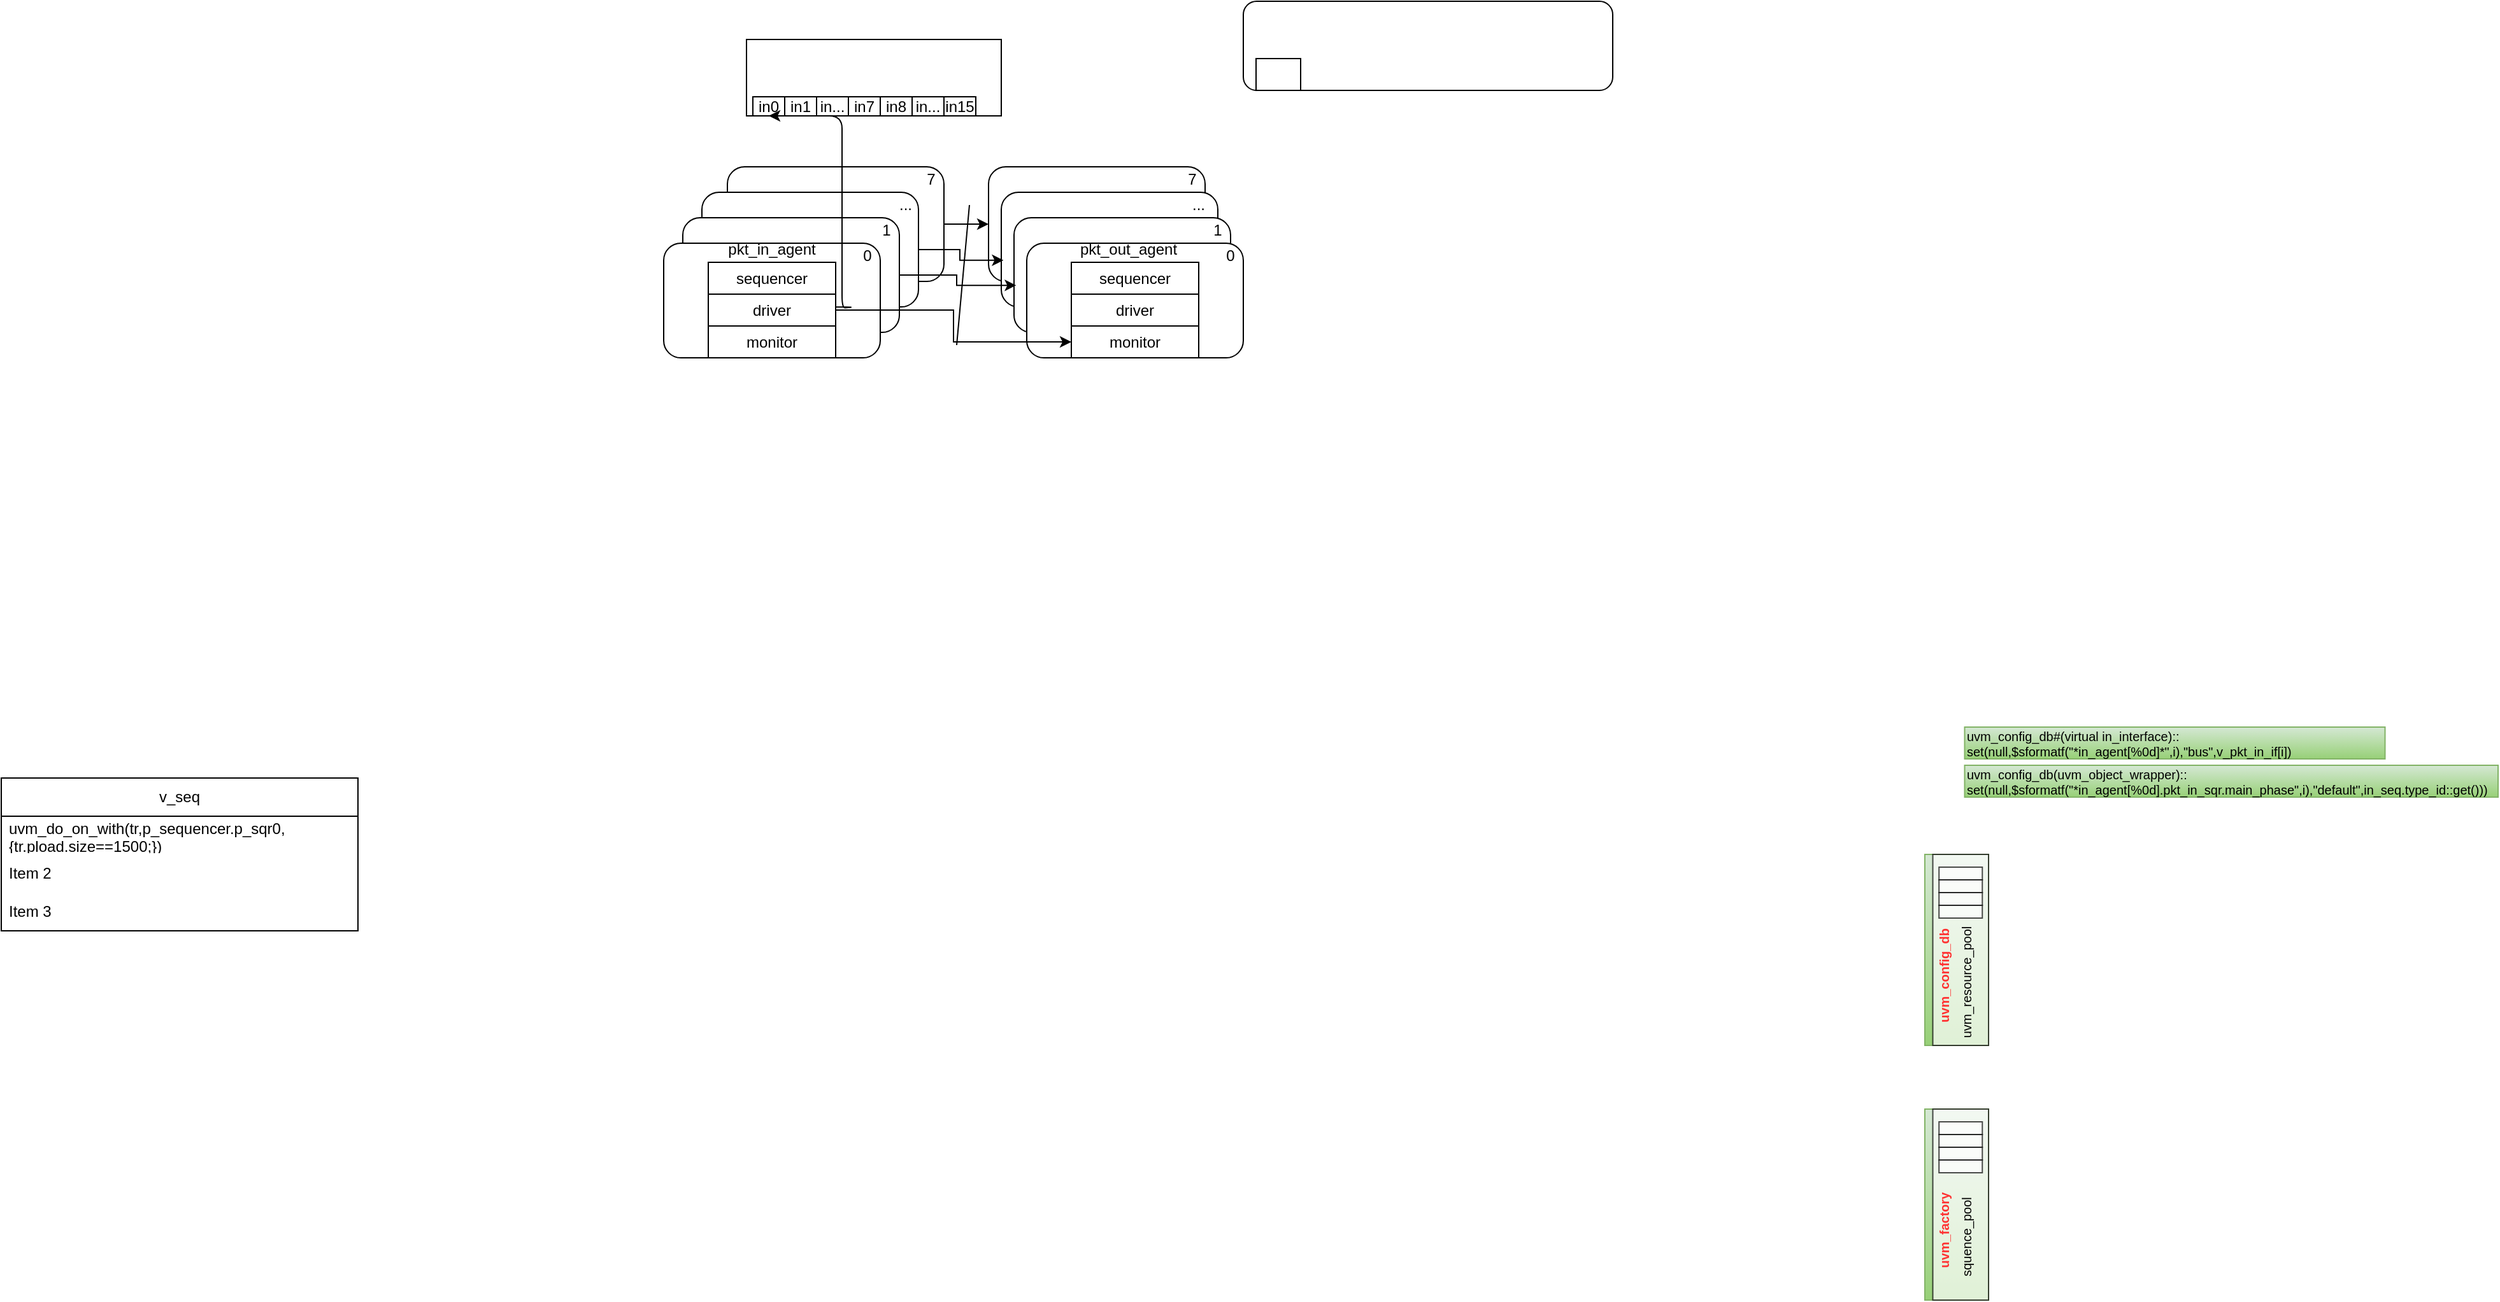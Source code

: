 <mxfile version="24.7.12">
  <diagram name="第 1 页" id="3ZrwvZHrU5Ba2tCY0ZcI">
    <mxGraphModel dx="2284" dy="738" grid="1" gridSize="10" guides="1" tooltips="1" connect="1" arrows="1" fold="1" page="1" pageScale="1" pageWidth="850" pageHeight="1100" math="0" shadow="0">
      <root>
        <mxCell id="0" />
        <mxCell id="1" parent="0" />
        <mxCell id="yc5rzmRTZM-okWwn5aL6-2" value="" style="rounded=0;whiteSpace=wrap;html=1;" parent="1" vertex="1">
          <mxGeometry x="235" y="360" width="200" height="60" as="geometry" />
        </mxCell>
        <mxCell id="2JgYoR6fZCW2vwC8fpxU-2" value="" style="rounded=0;whiteSpace=wrap;html=1;" parent="1" vertex="1">
          <mxGeometry x="210" y="535" width="120" height="60" as="geometry" />
        </mxCell>
        <mxCell id="0FDYcAzQvtIyHLi3J1cN-8" style="edgeStyle=orthogonalEdgeStyle;rounded=0;orthogonalLoop=1;jettySize=auto;html=1;entryX=0;entryY=0.5;entryDx=0;entryDy=0;" parent="1" source="2JgYoR6fZCW2vwC8fpxU-6" target="2JgYoR6fZCW2vwC8fpxU-12" edge="1">
          <mxGeometry relative="1" as="geometry" />
        </mxCell>
        <mxCell id="2JgYoR6fZCW2vwC8fpxU-6" value="" style="rounded=1;whiteSpace=wrap;html=1;" parent="1" vertex="1">
          <mxGeometry x="220" y="460" width="170" height="90" as="geometry" />
        </mxCell>
        <mxCell id="2JgYoR6fZCW2vwC8fpxU-7" value="" style="rounded=1;whiteSpace=wrap;html=1;" parent="1" vertex="1">
          <mxGeometry x="200" y="480" width="170" height="90" as="geometry" />
        </mxCell>
        <mxCell id="2JgYoR6fZCW2vwC8fpxU-5" value="" style="rounded=1;whiteSpace=wrap;html=1;" parent="1" vertex="1">
          <mxGeometry x="185" y="500" width="170" height="90" as="geometry" />
        </mxCell>
        <mxCell id="2JgYoR6fZCW2vwC8fpxU-12" value="" style="rounded=1;whiteSpace=wrap;html=1;" parent="1" vertex="1">
          <mxGeometry x="425" y="460" width="170" height="90" as="geometry" />
        </mxCell>
        <mxCell id="2JgYoR6fZCW2vwC8fpxU-8" value="" style="rounded=1;whiteSpace=wrap;html=1;" parent="1" vertex="1">
          <mxGeometry x="170" y="520" width="170" height="90" as="geometry" />
        </mxCell>
        <mxCell id="2JgYoR6fZCW2vwC8fpxU-13" value="" style="rounded=1;whiteSpace=wrap;html=1;" parent="1" vertex="1">
          <mxGeometry x="435" y="480" width="170" height="90" as="geometry" />
        </mxCell>
        <mxCell id="2JgYoR6fZCW2vwC8fpxU-14" value="" style="rounded=1;whiteSpace=wrap;html=1;" parent="1" vertex="1">
          <mxGeometry x="445" y="500" width="170" height="90" as="geometry" />
        </mxCell>
        <mxCell id="2JgYoR6fZCW2vwC8fpxU-15" value="" style="rounded=1;whiteSpace=wrap;html=1;" parent="1" vertex="1">
          <mxGeometry x="455" y="520" width="170" height="90" as="geometry" />
        </mxCell>
        <mxCell id="0FDYcAzQvtIyHLi3J1cN-5" style="edgeStyle=orthogonalEdgeStyle;rounded=0;orthogonalLoop=1;jettySize=auto;html=1;entryX=0;entryY=0.5;entryDx=0;entryDy=0;" parent="1" source="yc5rzmRTZM-okWwn5aL6-3" target="0FDYcAzQvtIyHLi3J1cN-2" edge="1">
          <mxGeometry relative="1" as="geometry" />
        </mxCell>
        <mxCell id="yc5rzmRTZM-okWwn5aL6-3" value="driver" style="rounded=0;whiteSpace=wrap;html=1;" parent="1" vertex="1">
          <mxGeometry x="205" y="560" width="100" height="25" as="geometry" />
        </mxCell>
        <mxCell id="2JgYoR6fZCW2vwC8fpxU-16" value="monitor" style="rounded=0;whiteSpace=wrap;html=1;" parent="1" vertex="1">
          <mxGeometry x="205" y="585" width="100" height="25" as="geometry" />
        </mxCell>
        <mxCell id="2JgYoR6fZCW2vwC8fpxU-17" value="sequencer" style="rounded=0;whiteSpace=wrap;html=1;" parent="1" vertex="1">
          <mxGeometry x="205" y="535" width="100" height="25" as="geometry" />
        </mxCell>
        <mxCell id="2JgYoR6fZCW2vwC8fpxU-18" value="pkt_in_agent" style="text;html=1;align=center;verticalAlign=middle;whiteSpace=wrap;rounded=0;" parent="1" vertex="1">
          <mxGeometry x="225" y="510" width="60" height="30" as="geometry" />
        </mxCell>
        <mxCell id="2JgYoR6fZCW2vwC8fpxU-19" value="0" style="text;html=1;align=center;verticalAlign=middle;whiteSpace=wrap;rounded=0;" parent="1" vertex="1">
          <mxGeometry x="320" y="520" width="20" height="20" as="geometry" />
        </mxCell>
        <mxCell id="2JgYoR6fZCW2vwC8fpxU-20" value="1" style="text;html=1;align=center;verticalAlign=middle;whiteSpace=wrap;rounded=0;" parent="1" vertex="1">
          <mxGeometry x="335" y="500" width="20" height="20" as="geometry" />
        </mxCell>
        <mxCell id="2JgYoR6fZCW2vwC8fpxU-21" value="..." style="text;html=1;align=center;verticalAlign=middle;whiteSpace=wrap;rounded=0;" parent="1" vertex="1">
          <mxGeometry x="350" y="480" width="20" height="20" as="geometry" />
        </mxCell>
        <mxCell id="2JgYoR6fZCW2vwC8fpxU-22" value="7" style="text;html=1;align=center;verticalAlign=middle;whiteSpace=wrap;rounded=0;" parent="1" vertex="1">
          <mxGeometry x="370" y="460" width="20" height="20" as="geometry" />
        </mxCell>
        <mxCell id="2JgYoR6fZCW2vwC8fpxU-23" value="0" style="text;html=1;align=center;verticalAlign=middle;whiteSpace=wrap;rounded=0;" parent="1" vertex="1">
          <mxGeometry x="605" y="520" width="20" height="20" as="geometry" />
        </mxCell>
        <mxCell id="2JgYoR6fZCW2vwC8fpxU-24" value="1" style="text;html=1;align=center;verticalAlign=middle;whiteSpace=wrap;rounded=0;" parent="1" vertex="1">
          <mxGeometry x="595" y="500" width="20" height="20" as="geometry" />
        </mxCell>
        <mxCell id="2JgYoR6fZCW2vwC8fpxU-25" value="..." style="text;html=1;align=center;verticalAlign=middle;whiteSpace=wrap;rounded=0;" parent="1" vertex="1">
          <mxGeometry x="580" y="480" width="20" height="20" as="geometry" />
        </mxCell>
        <mxCell id="2JgYoR6fZCW2vwC8fpxU-26" value="7" style="text;html=1;align=center;verticalAlign=middle;whiteSpace=wrap;rounded=0;" parent="1" vertex="1">
          <mxGeometry x="575" y="460" width="20" height="20" as="geometry" />
        </mxCell>
        <mxCell id="2JgYoR6fZCW2vwC8fpxU-27" value="pkt_out_agent" style="text;html=1;align=center;verticalAlign=middle;whiteSpace=wrap;rounded=0;" parent="1" vertex="1">
          <mxGeometry x="505" y="510" width="60" height="30" as="geometry" />
        </mxCell>
        <mxCell id="0FDYcAzQvtIyHLi3J1cN-1" value="driver" style="rounded=0;whiteSpace=wrap;html=1;" parent="1" vertex="1">
          <mxGeometry x="490" y="560" width="100" height="25" as="geometry" />
        </mxCell>
        <mxCell id="0FDYcAzQvtIyHLi3J1cN-2" value="monitor" style="rounded=0;whiteSpace=wrap;html=1;" parent="1" vertex="1">
          <mxGeometry x="490" y="585" width="100" height="25" as="geometry" />
        </mxCell>
        <mxCell id="0FDYcAzQvtIyHLi3J1cN-3" value="sequencer" style="rounded=0;whiteSpace=wrap;html=1;" parent="1" vertex="1">
          <mxGeometry x="490" y="535" width="100" height="25" as="geometry" />
        </mxCell>
        <mxCell id="0FDYcAzQvtIyHLi3J1cN-4" value="" style="rounded=1;whiteSpace=wrap;html=1;" parent="1" vertex="1">
          <mxGeometry x="625" y="330" width="290" height="70" as="geometry" />
        </mxCell>
        <mxCell id="yc5rzmRTZM-okWwn5aL6-1" value="" style="rounded=0;whiteSpace=wrap;html=1;" parent="1" vertex="1">
          <mxGeometry x="635" y="375" width="35" height="25" as="geometry" />
        </mxCell>
        <mxCell id="0FDYcAzQvtIyHLi3J1cN-6" style="edgeStyle=orthogonalEdgeStyle;rounded=0;orthogonalLoop=1;jettySize=auto;html=1;exitX=1;exitY=0.5;exitDx=0;exitDy=0;entryX=0.01;entryY=0.59;entryDx=0;entryDy=0;entryPerimeter=0;" parent="1" source="2JgYoR6fZCW2vwC8fpxU-5" target="2JgYoR6fZCW2vwC8fpxU-14" edge="1">
          <mxGeometry relative="1" as="geometry" />
        </mxCell>
        <mxCell id="0FDYcAzQvtIyHLi3J1cN-7" style="edgeStyle=orthogonalEdgeStyle;rounded=0;orthogonalLoop=1;jettySize=auto;html=1;exitX=1;exitY=0.5;exitDx=0;exitDy=0;entryX=0.01;entryY=0.593;entryDx=0;entryDy=0;entryPerimeter=0;" parent="1" source="2JgYoR6fZCW2vwC8fpxU-7" target="2JgYoR6fZCW2vwC8fpxU-13" edge="1">
          <mxGeometry relative="1" as="geometry" />
        </mxCell>
        <mxCell id="0FDYcAzQvtIyHLi3J1cN-9" value="" style="endArrow=none;html=1;rounded=0;" parent="1" edge="1">
          <mxGeometry width="50" height="50" relative="1" as="geometry">
            <mxPoint x="400" y="600" as="sourcePoint" />
            <mxPoint x="410" y="490" as="targetPoint" />
          </mxGeometry>
        </mxCell>
        <mxCell id="0FDYcAzQvtIyHLi3J1cN-10" value="in0" style="rounded=0;whiteSpace=wrap;html=1;" parent="1" vertex="1">
          <mxGeometry x="240" y="405" width="25" height="15" as="geometry" />
        </mxCell>
        <mxCell id="0FDYcAzQvtIyHLi3J1cN-11" value="in1" style="rounded=0;whiteSpace=wrap;html=1;" parent="1" vertex="1">
          <mxGeometry x="265" y="405" width="25" height="15" as="geometry" />
        </mxCell>
        <mxCell id="0FDYcAzQvtIyHLi3J1cN-12" value="in..." style="rounded=0;whiteSpace=wrap;html=1;" parent="1" vertex="1">
          <mxGeometry x="290" y="405" width="25" height="15" as="geometry" />
        </mxCell>
        <mxCell id="0FDYcAzQvtIyHLi3J1cN-13" value="in7" style="rounded=0;whiteSpace=wrap;html=1;" parent="1" vertex="1">
          <mxGeometry x="315" y="405" width="25" height="15" as="geometry" />
        </mxCell>
        <mxCell id="0FDYcAzQvtIyHLi3J1cN-14" value="in8" style="rounded=0;whiteSpace=wrap;html=1;" parent="1" vertex="1">
          <mxGeometry x="340" y="405" width="25" height="15" as="geometry" />
        </mxCell>
        <mxCell id="0FDYcAzQvtIyHLi3J1cN-15" value="in..." style="rounded=0;whiteSpace=wrap;html=1;" parent="1" vertex="1">
          <mxGeometry x="365" y="405" width="25" height="15" as="geometry" />
        </mxCell>
        <mxCell id="0FDYcAzQvtIyHLi3J1cN-16" value="in15" style="rounded=0;whiteSpace=wrap;html=1;" parent="1" vertex="1">
          <mxGeometry x="390" y="405" width="25" height="15" as="geometry" />
        </mxCell>
        <mxCell id="0FDYcAzQvtIyHLi3J1cN-17" value="" style="endArrow=classic;html=1;rounded=1;entryX=0.5;entryY=1;entryDx=0;entryDy=0;edgeStyle=orthogonalEdgeStyle;exitX=1.003;exitY=0.405;exitDx=0;exitDy=0;exitPerimeter=0;" parent="1" source="yc5rzmRTZM-okWwn5aL6-3" target="0FDYcAzQvtIyHLi3J1cN-10" edge="1">
          <mxGeometry width="50" height="50" relative="1" as="geometry">
            <mxPoint x="320" y="570" as="sourcePoint" />
            <mxPoint x="440" y="440" as="targetPoint" />
            <Array as="points">
              <mxPoint x="320" y="570" />
              <mxPoint x="310" y="571" />
              <mxPoint x="310" y="420" />
            </Array>
          </mxGeometry>
        </mxCell>
        <mxCell id="rSQf4wkpr2GOWMnako5n-180" value="v_seq" style="swimlane;fontStyle=0;childLayout=stackLayout;horizontal=1;startSize=30;horizontalStack=0;resizeParent=1;resizeParentMax=0;resizeLast=0;collapsible=1;marginBottom=0;whiteSpace=wrap;html=1;fillStyle=auto;fillColor=default;" vertex="1" parent="1">
          <mxGeometry x="-350" y="940" width="280" height="120" as="geometry" />
        </mxCell>
        <mxCell id="rSQf4wkpr2GOWMnako5n-181" value="uvm_do_on_with(tr,p_sequencer.p_sqr0,{tr.pload.size==1500;})" style="text;strokeColor=none;fillColor=none;align=left;verticalAlign=middle;spacingLeft=4;spacingRight=4;overflow=hidden;points=[[0,0.5],[1,0.5]];portConstraint=eastwest;rotatable=0;whiteSpace=wrap;html=1;" vertex="1" parent="rSQf4wkpr2GOWMnako5n-180">
          <mxGeometry y="30" width="280" height="30" as="geometry" />
        </mxCell>
        <mxCell id="rSQf4wkpr2GOWMnako5n-182" value="Item 2" style="text;strokeColor=none;fillColor=none;align=left;verticalAlign=middle;spacingLeft=4;spacingRight=4;overflow=hidden;points=[[0,0.5],[1,0.5]];portConstraint=eastwest;rotatable=0;whiteSpace=wrap;html=1;" vertex="1" parent="rSQf4wkpr2GOWMnako5n-180">
          <mxGeometry y="60" width="280" height="30" as="geometry" />
        </mxCell>
        <mxCell id="rSQf4wkpr2GOWMnako5n-183" value="Item 3" style="text;strokeColor=none;fillColor=none;align=left;verticalAlign=middle;spacingLeft=4;spacingRight=4;overflow=hidden;points=[[0,0.5],[1,0.5]];portConstraint=eastwest;rotatable=0;whiteSpace=wrap;html=1;" vertex="1" parent="rSQf4wkpr2GOWMnako5n-180">
          <mxGeometry y="90" width="280" height="30" as="geometry" />
        </mxCell>
        <mxCell id="rSQf4wkpr2GOWMnako5n-363" value="uvm_config_db#(virtual in_interface)::&lt;br&gt;set(null,$sformatf(&quot;*in_agent[%0d]*&quot;,i),&quot;bus&quot;,v_pkt_in_if[i])" style="text;html=1;fillColor=#d5e8d4;align=left;verticalAlign=middle;whiteSpace=wrap;rounded=0;fontSize=10;strokeColor=#82b366;gradientColor=#97d077;" vertex="1" parent="1">
          <mxGeometry x="1191.25" y="900" width="330" height="25" as="geometry" />
        </mxCell>
        <mxCell id="rSQf4wkpr2GOWMnako5n-364" value="uvm_config_db(uvm_object_wrapper)::&lt;br&gt;set(null,$sformatf(&quot;*in_agent[%0d].pkt_in_sqr.main_phase&quot;,i),&quot;default&quot;,in_seq.type_id::get()))" style="text;html=1;fillColor=#d5e8d4;align=left;verticalAlign=middle;whiteSpace=wrap;rounded=0;fontSize=10;strokeColor=#82b366;gradientColor=#97d077;" vertex="1" parent="1">
          <mxGeometry x="1191.25" y="930" width="418.75" height="25" as="geometry" />
        </mxCell>
        <mxCell id="rSQf4wkpr2GOWMnako5n-365" value="" style="group;fillColor=#d5e8d4;gradientColor=#97d077;strokeColor=#82b366;" vertex="1" connectable="0" parent="1">
          <mxGeometry x="1160" y="1000" width="50" height="150" as="geometry" />
        </mxCell>
        <mxCell id="rSQf4wkpr2GOWMnako5n-366" value="" style="rounded=0;whiteSpace=wrap;html=1;glass=0;labelBackgroundColor=none;sketch=0;fillStyle=hachure;fontSize=10;fontColor=#FF3333;fillColor=default;opacity=70;" vertex="1" parent="rSQf4wkpr2GOWMnako5n-365">
          <mxGeometry x="6.25" width="43.75" height="150" as="geometry" />
        </mxCell>
        <mxCell id="rSQf4wkpr2GOWMnako5n-367" value="" style="rounded=0;whiteSpace=wrap;html=1;glass=0;labelBackgroundColor=none;sketch=0;fillStyle=hachure;fontSize=10;fontColor=#000000;fillColor=default;opacity=70;" vertex="1" parent="rSQf4wkpr2GOWMnako5n-365">
          <mxGeometry x="11.13" y="10" width="34" height="10" as="geometry" />
        </mxCell>
        <mxCell id="rSQf4wkpr2GOWMnako5n-368" value="" style="rounded=0;whiteSpace=wrap;html=1;glass=0;labelBackgroundColor=none;sketch=0;fillStyle=hachure;fontSize=10;fontColor=#000000;fillColor=default;opacity=70;" vertex="1" parent="rSQf4wkpr2GOWMnako5n-365">
          <mxGeometry x="11.12" y="20" width="34" height="10" as="geometry" />
        </mxCell>
        <mxCell id="rSQf4wkpr2GOWMnako5n-369" value="" style="rounded=0;whiteSpace=wrap;html=1;glass=0;labelBackgroundColor=none;sketch=0;fillStyle=hachure;fontSize=10;fontColor=#000000;fillColor=default;opacity=70;" vertex="1" parent="rSQf4wkpr2GOWMnako5n-365">
          <mxGeometry x="11.13" y="30" width="34" height="10" as="geometry" />
        </mxCell>
        <mxCell id="rSQf4wkpr2GOWMnako5n-370" value="" style="rounded=0;whiteSpace=wrap;html=1;glass=0;labelBackgroundColor=none;sketch=0;fillStyle=hachure;fontSize=10;fontColor=#000000;fillColor=default;opacity=70;" vertex="1" parent="rSQf4wkpr2GOWMnako5n-365">
          <mxGeometry x="11.12" y="40" width="34" height="10" as="geometry" />
        </mxCell>
        <mxCell id="rSQf4wkpr2GOWMnako5n-371" value="&lt;font color=&quot;#ff3333&quot;&gt;&lt;b&gt;uvm_config_db&lt;/b&gt;&lt;/font&gt;" style="text;html=1;strokeColor=none;fillColor=none;align=center;verticalAlign=middle;whiteSpace=wrap;rounded=0;fontSize=10;fontColor=none;rotation=-90;" vertex="1" parent="rSQf4wkpr2GOWMnako5n-365">
          <mxGeometry x="-30" y="80" width="90" height="30" as="geometry" />
        </mxCell>
        <mxCell id="rSQf4wkpr2GOWMnako5n-372" value="uvm_resource_pool" style="text;html=1;strokeColor=none;fillColor=none;align=center;verticalAlign=middle;whiteSpace=wrap;rounded=0;fontSize=10;fontColor=none;rotation=-90;" vertex="1" parent="rSQf4wkpr2GOWMnako5n-365">
          <mxGeometry x="-12.75" y="85" width="90" height="30" as="geometry" />
        </mxCell>
        <mxCell id="rSQf4wkpr2GOWMnako5n-373" value="" style="group;fillColor=#d5e8d4;gradientColor=#97d077;strokeColor=#82b366;" vertex="1" connectable="0" parent="1">
          <mxGeometry x="1160" y="1200" width="50" height="150" as="geometry" />
        </mxCell>
        <mxCell id="rSQf4wkpr2GOWMnako5n-374" value="" style="rounded=0;whiteSpace=wrap;html=1;glass=0;labelBackgroundColor=none;sketch=0;fillStyle=hachure;fontSize=10;fontColor=#FF3333;fillColor=default;opacity=70;" vertex="1" parent="rSQf4wkpr2GOWMnako5n-373">
          <mxGeometry x="6.25" width="43.75" height="150" as="geometry" />
        </mxCell>
        <mxCell id="rSQf4wkpr2GOWMnako5n-375" value="" style="rounded=0;whiteSpace=wrap;html=1;glass=0;labelBackgroundColor=none;sketch=0;fillStyle=hachure;fontSize=10;fontColor=#000000;fillColor=default;opacity=70;" vertex="1" parent="rSQf4wkpr2GOWMnako5n-373">
          <mxGeometry x="11.13" y="10" width="34" height="10" as="geometry" />
        </mxCell>
        <mxCell id="rSQf4wkpr2GOWMnako5n-376" value="" style="rounded=0;whiteSpace=wrap;html=1;glass=0;labelBackgroundColor=none;sketch=0;fillStyle=hachure;fontSize=10;fontColor=#000000;fillColor=default;opacity=70;" vertex="1" parent="rSQf4wkpr2GOWMnako5n-373">
          <mxGeometry x="11.12" y="20" width="34" height="10" as="geometry" />
        </mxCell>
        <mxCell id="rSQf4wkpr2GOWMnako5n-377" value="" style="rounded=0;whiteSpace=wrap;html=1;glass=0;labelBackgroundColor=none;sketch=0;fillStyle=hachure;fontSize=10;fontColor=#000000;fillColor=default;opacity=70;" vertex="1" parent="rSQf4wkpr2GOWMnako5n-373">
          <mxGeometry x="11.13" y="30" width="34" height="10" as="geometry" />
        </mxCell>
        <mxCell id="rSQf4wkpr2GOWMnako5n-378" value="" style="rounded=0;whiteSpace=wrap;html=1;glass=0;labelBackgroundColor=none;sketch=0;fillStyle=hachure;fontSize=10;fontColor=#000000;fillColor=default;opacity=70;" vertex="1" parent="rSQf4wkpr2GOWMnako5n-373">
          <mxGeometry x="11.12" y="40" width="34" height="10" as="geometry" />
        </mxCell>
        <mxCell id="rSQf4wkpr2GOWMnako5n-379" value="&lt;font color=&quot;#ff3333&quot;&gt;&lt;b&gt;uvm_factory&lt;/b&gt;&lt;/font&gt;" style="text;html=1;strokeColor=none;fillColor=none;align=center;verticalAlign=middle;whiteSpace=wrap;rounded=0;fontSize=10;fontColor=none;rotation=-90;" vertex="1" parent="rSQf4wkpr2GOWMnako5n-373">
          <mxGeometry x="-30" y="80" width="90" height="30" as="geometry" />
        </mxCell>
        <mxCell id="rSQf4wkpr2GOWMnako5n-380" value="squence_pool" style="text;html=1;strokeColor=none;fillColor=none;align=center;verticalAlign=middle;whiteSpace=wrap;rounded=0;fontSize=10;fontColor=none;rotation=-90;" vertex="1" parent="rSQf4wkpr2GOWMnako5n-373">
          <mxGeometry x="-12.75" y="85" width="90" height="30" as="geometry" />
        </mxCell>
      </root>
    </mxGraphModel>
  </diagram>
</mxfile>
